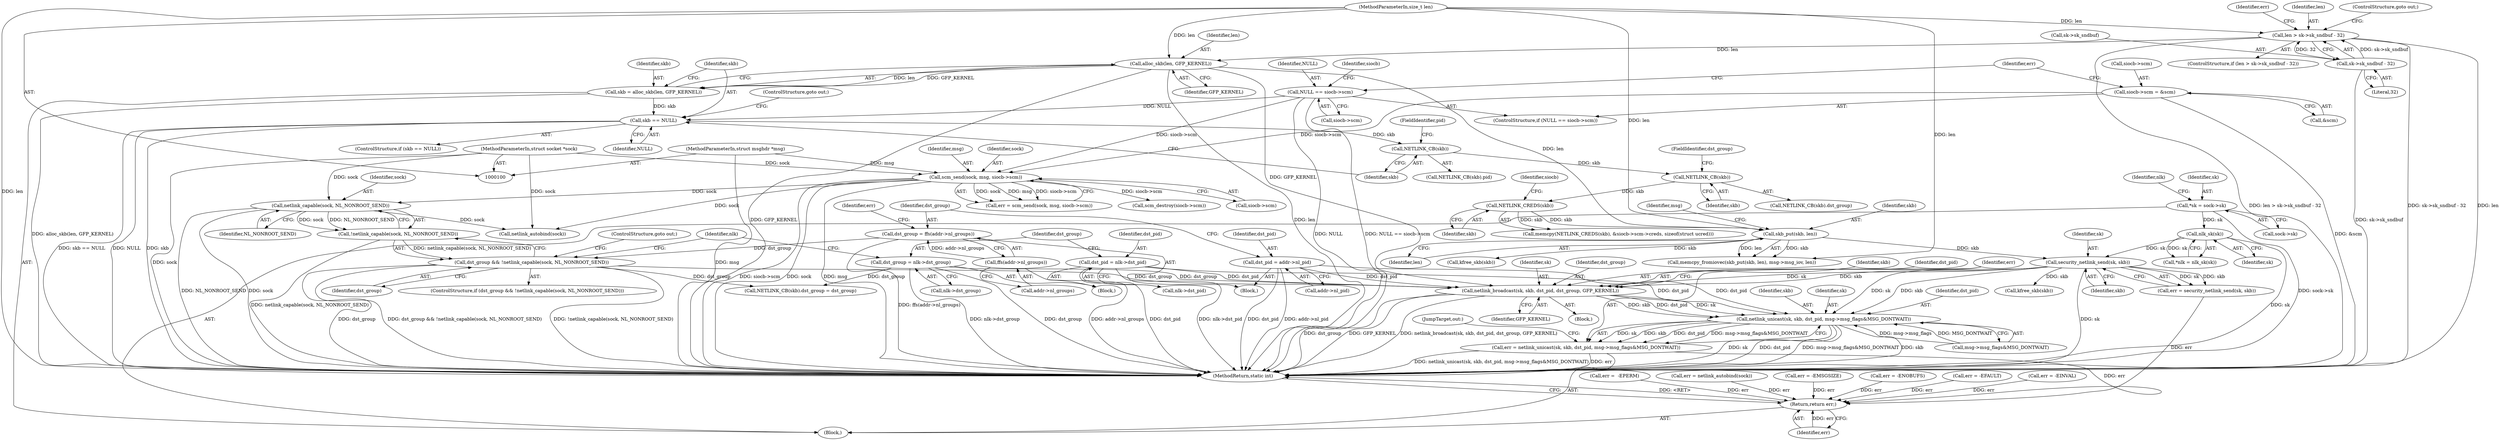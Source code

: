 digraph "0_linux_e0e3cea46d31d23dc40df0a49a7a2c04fe8edfea@pointer" {
"1000320" [label="(Call,netlink_broadcast(sk, skb, dst_pid, dst_group, GFP_KERNEL))"];
"1000303" [label="(Call,security_netlink_send(sk, skb))"];
"1000120" [label="(Call,nlk_sk(sk))"];
"1000112" [label="(Call,*sk = sock->sk)"];
"1000290" [label="(Call,skb_put(skb, len))"];
"1000274" [label="(Call,NETLINK_CREDS(skb))"];
"1000269" [label="(Call,NETLINK_CB(skb))"];
"1000261" [label="(Call,NETLINK_CB(skb))"];
"1000255" [label="(Call,skb == NULL)"];
"1000249" [label="(Call,skb = alloc_skb(len, GFP_KERNEL))"];
"1000251" [label="(Call,alloc_skb(len, GFP_KERNEL))"];
"1000237" [label="(Call,len > sk->sk_sndbuf - 32)"];
"1000104" [label="(MethodParameterIn,size_t len)"];
"1000239" [label="(Call,sk->sk_sndbuf - 32)"];
"1000143" [label="(Call,NULL == siocb->scm)"];
"1000184" [label="(Call,dst_pid = addr->nl_pid)"];
"1000209" [label="(Call,dst_pid = nlk->dst_pid)"];
"1000200" [label="(Call,dst_group && !netlink_capable(sock, NL_NONROOT_SEND))"];
"1000189" [label="(Call,dst_group = ffs(addr->nl_groups))"];
"1000191" [label="(Call,ffs(addr->nl_groups))"];
"1000202" [label="(Call,!netlink_capable(sock, NL_NONROOT_SEND))"];
"1000203" [label="(Call,netlink_capable(sock, NL_NONROOT_SEND))"];
"1000156" [label="(Call,scm_send(sock, msg, siocb->scm))"];
"1000102" [label="(MethodParameterIn,struct socket *sock)"];
"1000103" [label="(MethodParameterIn,struct msghdr *msg)"];
"1000148" [label="(Call,siocb->scm = &scm)"];
"1000214" [label="(Call,dst_group = nlk->dst_group)"];
"1000328" [label="(Call,netlink_unicast(sk, skb, dst_pid, msg->msg_flags&MSG_DONTWAIT))"];
"1000326" [label="(Call,err = netlink_unicast(sk, skb, dst_pid, msg->msg_flags&MSG_DONTWAIT))"];
"1000342" [label="(Return,return err;)"];
"1000195" [label="(Call,err =  -EPERM)"];
"1000204" [label="(Identifier,sock)"];
"1000104" [label="(MethodParameterIn,size_t len)"];
"1000225" [label="(Call,err = netlink_autobind(sock))"];
"1000172" [label="(Block,)"];
"1000113" [label="(Identifier,sk)"];
"1000270" [label="(Identifier,skb)"];
"1000105" [label="(Block,)"];
"1000268" [label="(Call,NETLINK_CB(skb).dst_group)"];
"1000251" [label="(Call,alloc_skb(len, GFP_KERNEL))"];
"1000103" [label="(MethodParameterIn,struct msghdr *msg)"];
"1000196" [label="(Identifier,err)"];
"1000314" [label="(Block,)"];
"1000271" [label="(FieldIdentifier,dst_group)"];
"1000215" [label="(Identifier,dst_group)"];
"1000263" [label="(FieldIdentifier,pid)"];
"1000260" [label="(Call,NETLINK_CB(skb).pid)"];
"1000150" [label="(Identifier,siocb)"];
"1000253" [label="(Identifier,GFP_KERNEL)"];
"1000321" [label="(Identifier,sk)"];
"1000262" [label="(Identifier,skb)"];
"1000256" [label="(Identifier,skb)"];
"1000275" [label="(Identifier,skb)"];
"1000154" [label="(Call,err = scm_send(sock, msg, siocb->scm))"];
"1000320" [label="(Call,netlink_broadcast(sk, skb, dst_pid, dst_group, GFP_KERNEL))"];
"1000152" [label="(Call,&scm)"];
"1000246" [label="(Identifier,err)"];
"1000243" [label="(Literal,32)"];
"1000240" [label="(Call,sk->sk_sndbuf)"];
"1000309" [label="(Call,kfree_skb(skb))"];
"1000331" [label="(Identifier,dst_pid)"];
"1000222" [label="(Identifier,nlk)"];
"1000279" [label="(Identifier,siocb)"];
"1000289" [label="(Call,memcpy_fromiovec(skb_put(skb, len), msg->msg_iov, len))"];
"1000121" [label="(Identifier,sk)"];
"1000342" [label="(Return,return err;)"];
"1000216" [label="(Call,nlk->dst_group)"];
"1000148" [label="(Call,siocb->scm = &scm)"];
"1000239" [label="(Call,sk->sk_sndbuf - 32)"];
"1000326" [label="(Call,err = netlink_unicast(sk, skb, dst_pid, msg->msg_flags&MSG_DONTWAIT))"];
"1000145" [label="(Call,siocb->scm)"];
"1000304" [label="(Identifier,sk)"];
"1000156" [label="(Call,scm_send(sock, msg, siocb->scm))"];
"1000269" [label="(Call,NETLINK_CB(skb))"];
"1000273" [label="(Call,memcpy(NETLINK_CREDS(skb), &siocb->scm->creds, sizeof(struct ucred)))"];
"1000227" [label="(Call,netlink_autobind(sock))"];
"1000149" [label="(Call,siocb->scm)"];
"1000267" [label="(Call,NETLINK_CB(skb).dst_group = dst_group)"];
"1000338" [label="(Call,scm_destroy(siocb->scm))"];
"1000155" [label="(Identifier,err)"];
"1000250" [label="(Identifier,skb)"];
"1000203" [label="(Call,netlink_capable(sock, NL_NONROOT_SEND))"];
"1000328" [label="(Call,netlink_unicast(sk, skb, dst_pid, msg->msg_flags&MSG_DONTWAIT))"];
"1000191" [label="(Call,ffs(addr->nl_groups))"];
"1000327" [label="(Identifier,err)"];
"1000192" [label="(Call,addr->nl_groups)"];
"1000332" [label="(Call,msg->msg_flags&MSG_DONTWAIT)"];
"1000206" [label="(ControlStructure,goto out;)"];
"1000236" [label="(ControlStructure,if (len > sk->sk_sndbuf - 32))"];
"1000343" [label="(Identifier,err)"];
"1000294" [label="(Identifier,msg)"];
"1000158" [label="(Identifier,msg)"];
"1000305" [label="(Identifier,skb)"];
"1000292" [label="(Identifier,len)"];
"1000232" [label="(Call,err = -EMSGSIZE)"];
"1000112" [label="(Call,*sk = sock->sk)"];
"1000274" [label="(Call,NETLINK_CREDS(skb))"];
"1000245" [label="(Call,err = -ENOBUFS)"];
"1000324" [label="(Identifier,dst_group)"];
"1000325" [label="(Identifier,GFP_KERNEL)"];
"1000238" [label="(Identifier,len)"];
"1000118" [label="(Call,*nlk = nlk_sk(sk))"];
"1000209" [label="(Call,dst_pid = nlk->dst_pid)"];
"1000200" [label="(Call,dst_group && !netlink_capable(sock, NL_NONROOT_SEND))"];
"1000261" [label="(Call,NETLINK_CB(skb))"];
"1000214" [label="(Call,dst_group = nlk->dst_group)"];
"1000249" [label="(Call,skb = alloc_skb(len, GFP_KERNEL))"];
"1000144" [label="(Identifier,NULL)"];
"1000119" [label="(Identifier,nlk)"];
"1000184" [label="(Call,dst_pid = addr->nl_pid)"];
"1000120" [label="(Call,nlk_sk(sk))"];
"1000244" [label="(ControlStructure,goto out;)"];
"1000143" [label="(Call,NULL == siocb->scm)"];
"1000186" [label="(Call,addr->nl_pid)"];
"1000190" [label="(Identifier,dst_group)"];
"1000258" [label="(ControlStructure,goto out;)"];
"1000301" [label="(Call,err = security_netlink_send(sk, skb))"];
"1000208" [label="(Block,)"];
"1000322" [label="(Identifier,skb)"];
"1000185" [label="(Identifier,dst_pid)"];
"1000330" [label="(Identifier,skb)"];
"1000157" [label="(Identifier,sock)"];
"1000211" [label="(Call,nlk->dst_pid)"];
"1000329" [label="(Identifier,sk)"];
"1000290" [label="(Call,skb_put(skb, len))"];
"1000114" [label="(Call,sock->sk)"];
"1000255" [label="(Call,skb == NULL)"];
"1000201" [label="(Identifier,dst_group)"];
"1000291" [label="(Identifier,skb)"];
"1000298" [label="(Call,kfree_skb(skb))"];
"1000303" [label="(Call,security_netlink_send(sk, skb))"];
"1000202" [label="(Call,!netlink_capable(sock, NL_NONROOT_SEND))"];
"1000199" [label="(ControlStructure,if (dst_group && !netlink_capable(sock, NL_NONROOT_SEND)))"];
"1000205" [label="(Identifier,NL_NONROOT_SEND)"];
"1000323" [label="(Identifier,dst_pid)"];
"1000284" [label="(Call,err = -EFAULT)"];
"1000102" [label="(MethodParameterIn,struct socket *sock)"];
"1000337" [label="(JumpTarget,out:)"];
"1000210" [label="(Identifier,dst_pid)"];
"1000237" [label="(Call,len > sk->sk_sndbuf - 32)"];
"1000142" [label="(ControlStructure,if (NULL == siocb->scm))"];
"1000159" [label="(Call,siocb->scm)"];
"1000344" [label="(MethodReturn,static int)"];
"1000252" [label="(Identifier,len)"];
"1000254" [label="(ControlStructure,if (skb == NULL))"];
"1000257" [label="(Identifier,NULL)"];
"1000189" [label="(Call,dst_group = ffs(addr->nl_groups))"];
"1000173" [label="(Call,err = -EINVAL)"];
"1000320" -> "1000314"  [label="AST: "];
"1000320" -> "1000325"  [label="CFG: "];
"1000321" -> "1000320"  [label="AST: "];
"1000322" -> "1000320"  [label="AST: "];
"1000323" -> "1000320"  [label="AST: "];
"1000324" -> "1000320"  [label="AST: "];
"1000325" -> "1000320"  [label="AST: "];
"1000327" -> "1000320"  [label="CFG: "];
"1000320" -> "1000344"  [label="DDG: dst_group"];
"1000320" -> "1000344"  [label="DDG: GFP_KERNEL"];
"1000320" -> "1000344"  [label="DDG: netlink_broadcast(sk, skb, dst_pid, dst_group, GFP_KERNEL)"];
"1000303" -> "1000320"  [label="DDG: sk"];
"1000303" -> "1000320"  [label="DDG: skb"];
"1000184" -> "1000320"  [label="DDG: dst_pid"];
"1000209" -> "1000320"  [label="DDG: dst_pid"];
"1000200" -> "1000320"  [label="DDG: dst_group"];
"1000214" -> "1000320"  [label="DDG: dst_group"];
"1000251" -> "1000320"  [label="DDG: GFP_KERNEL"];
"1000320" -> "1000328"  [label="DDG: sk"];
"1000320" -> "1000328"  [label="DDG: skb"];
"1000320" -> "1000328"  [label="DDG: dst_pid"];
"1000303" -> "1000301"  [label="AST: "];
"1000303" -> "1000305"  [label="CFG: "];
"1000304" -> "1000303"  [label="AST: "];
"1000305" -> "1000303"  [label="AST: "];
"1000301" -> "1000303"  [label="CFG: "];
"1000303" -> "1000344"  [label="DDG: sk"];
"1000303" -> "1000301"  [label="DDG: sk"];
"1000303" -> "1000301"  [label="DDG: skb"];
"1000120" -> "1000303"  [label="DDG: sk"];
"1000290" -> "1000303"  [label="DDG: skb"];
"1000303" -> "1000309"  [label="DDG: skb"];
"1000303" -> "1000328"  [label="DDG: sk"];
"1000303" -> "1000328"  [label="DDG: skb"];
"1000120" -> "1000118"  [label="AST: "];
"1000120" -> "1000121"  [label="CFG: "];
"1000121" -> "1000120"  [label="AST: "];
"1000118" -> "1000120"  [label="CFG: "];
"1000120" -> "1000344"  [label="DDG: sk"];
"1000120" -> "1000118"  [label="DDG: sk"];
"1000112" -> "1000120"  [label="DDG: sk"];
"1000112" -> "1000105"  [label="AST: "];
"1000112" -> "1000114"  [label="CFG: "];
"1000113" -> "1000112"  [label="AST: "];
"1000114" -> "1000112"  [label="AST: "];
"1000119" -> "1000112"  [label="CFG: "];
"1000112" -> "1000344"  [label="DDG: sock->sk"];
"1000290" -> "1000289"  [label="AST: "];
"1000290" -> "1000292"  [label="CFG: "];
"1000291" -> "1000290"  [label="AST: "];
"1000292" -> "1000290"  [label="AST: "];
"1000294" -> "1000290"  [label="CFG: "];
"1000290" -> "1000289"  [label="DDG: skb"];
"1000290" -> "1000289"  [label="DDG: len"];
"1000274" -> "1000290"  [label="DDG: skb"];
"1000251" -> "1000290"  [label="DDG: len"];
"1000104" -> "1000290"  [label="DDG: len"];
"1000290" -> "1000298"  [label="DDG: skb"];
"1000274" -> "1000273"  [label="AST: "];
"1000274" -> "1000275"  [label="CFG: "];
"1000275" -> "1000274"  [label="AST: "];
"1000279" -> "1000274"  [label="CFG: "];
"1000274" -> "1000273"  [label="DDG: skb"];
"1000269" -> "1000274"  [label="DDG: skb"];
"1000269" -> "1000268"  [label="AST: "];
"1000269" -> "1000270"  [label="CFG: "];
"1000270" -> "1000269"  [label="AST: "];
"1000271" -> "1000269"  [label="CFG: "];
"1000261" -> "1000269"  [label="DDG: skb"];
"1000261" -> "1000260"  [label="AST: "];
"1000261" -> "1000262"  [label="CFG: "];
"1000262" -> "1000261"  [label="AST: "];
"1000263" -> "1000261"  [label="CFG: "];
"1000255" -> "1000261"  [label="DDG: skb"];
"1000255" -> "1000254"  [label="AST: "];
"1000255" -> "1000257"  [label="CFG: "];
"1000256" -> "1000255"  [label="AST: "];
"1000257" -> "1000255"  [label="AST: "];
"1000258" -> "1000255"  [label="CFG: "];
"1000262" -> "1000255"  [label="CFG: "];
"1000255" -> "1000344"  [label="DDG: skb == NULL"];
"1000255" -> "1000344"  [label="DDG: NULL"];
"1000255" -> "1000344"  [label="DDG: skb"];
"1000249" -> "1000255"  [label="DDG: skb"];
"1000143" -> "1000255"  [label="DDG: NULL"];
"1000249" -> "1000105"  [label="AST: "];
"1000249" -> "1000251"  [label="CFG: "];
"1000250" -> "1000249"  [label="AST: "];
"1000251" -> "1000249"  [label="AST: "];
"1000256" -> "1000249"  [label="CFG: "];
"1000249" -> "1000344"  [label="DDG: alloc_skb(len, GFP_KERNEL)"];
"1000251" -> "1000249"  [label="DDG: len"];
"1000251" -> "1000249"  [label="DDG: GFP_KERNEL"];
"1000251" -> "1000253"  [label="CFG: "];
"1000252" -> "1000251"  [label="AST: "];
"1000253" -> "1000251"  [label="AST: "];
"1000251" -> "1000344"  [label="DDG: GFP_KERNEL"];
"1000251" -> "1000344"  [label="DDG: len"];
"1000237" -> "1000251"  [label="DDG: len"];
"1000104" -> "1000251"  [label="DDG: len"];
"1000237" -> "1000236"  [label="AST: "];
"1000237" -> "1000239"  [label="CFG: "];
"1000238" -> "1000237"  [label="AST: "];
"1000239" -> "1000237"  [label="AST: "];
"1000244" -> "1000237"  [label="CFG: "];
"1000246" -> "1000237"  [label="CFG: "];
"1000237" -> "1000344"  [label="DDG: len > sk->sk_sndbuf - 32"];
"1000237" -> "1000344"  [label="DDG: sk->sk_sndbuf - 32"];
"1000237" -> "1000344"  [label="DDG: len"];
"1000104" -> "1000237"  [label="DDG: len"];
"1000239" -> "1000237"  [label="DDG: sk->sk_sndbuf"];
"1000239" -> "1000237"  [label="DDG: 32"];
"1000104" -> "1000100"  [label="AST: "];
"1000104" -> "1000344"  [label="DDG: len"];
"1000104" -> "1000289"  [label="DDG: len"];
"1000239" -> "1000243"  [label="CFG: "];
"1000240" -> "1000239"  [label="AST: "];
"1000243" -> "1000239"  [label="AST: "];
"1000239" -> "1000344"  [label="DDG: sk->sk_sndbuf"];
"1000143" -> "1000142"  [label="AST: "];
"1000143" -> "1000145"  [label="CFG: "];
"1000144" -> "1000143"  [label="AST: "];
"1000145" -> "1000143"  [label="AST: "];
"1000150" -> "1000143"  [label="CFG: "];
"1000155" -> "1000143"  [label="CFG: "];
"1000143" -> "1000344"  [label="DDG: NULL"];
"1000143" -> "1000344"  [label="DDG: NULL == siocb->scm"];
"1000143" -> "1000156"  [label="DDG: siocb->scm"];
"1000184" -> "1000172"  [label="AST: "];
"1000184" -> "1000186"  [label="CFG: "];
"1000185" -> "1000184"  [label="AST: "];
"1000186" -> "1000184"  [label="AST: "];
"1000190" -> "1000184"  [label="CFG: "];
"1000184" -> "1000344"  [label="DDG: dst_pid"];
"1000184" -> "1000344"  [label="DDG: addr->nl_pid"];
"1000184" -> "1000328"  [label="DDG: dst_pid"];
"1000209" -> "1000208"  [label="AST: "];
"1000209" -> "1000211"  [label="CFG: "];
"1000210" -> "1000209"  [label="AST: "];
"1000211" -> "1000209"  [label="AST: "];
"1000215" -> "1000209"  [label="CFG: "];
"1000209" -> "1000344"  [label="DDG: dst_pid"];
"1000209" -> "1000344"  [label="DDG: nlk->dst_pid"];
"1000209" -> "1000328"  [label="DDG: dst_pid"];
"1000200" -> "1000199"  [label="AST: "];
"1000200" -> "1000201"  [label="CFG: "];
"1000200" -> "1000202"  [label="CFG: "];
"1000201" -> "1000200"  [label="AST: "];
"1000202" -> "1000200"  [label="AST: "];
"1000206" -> "1000200"  [label="CFG: "];
"1000222" -> "1000200"  [label="CFG: "];
"1000200" -> "1000344"  [label="DDG: dst_group"];
"1000200" -> "1000344"  [label="DDG: dst_group && !netlink_capable(sock, NL_NONROOT_SEND)"];
"1000200" -> "1000344"  [label="DDG: !netlink_capable(sock, NL_NONROOT_SEND)"];
"1000189" -> "1000200"  [label="DDG: dst_group"];
"1000202" -> "1000200"  [label="DDG: netlink_capable(sock, NL_NONROOT_SEND)"];
"1000200" -> "1000267"  [label="DDG: dst_group"];
"1000189" -> "1000172"  [label="AST: "];
"1000189" -> "1000191"  [label="CFG: "];
"1000190" -> "1000189"  [label="AST: "];
"1000191" -> "1000189"  [label="AST: "];
"1000196" -> "1000189"  [label="CFG: "];
"1000189" -> "1000344"  [label="DDG: ffs(addr->nl_groups)"];
"1000191" -> "1000189"  [label="DDG: addr->nl_groups"];
"1000191" -> "1000192"  [label="CFG: "];
"1000192" -> "1000191"  [label="AST: "];
"1000191" -> "1000344"  [label="DDG: addr->nl_groups"];
"1000202" -> "1000203"  [label="CFG: "];
"1000203" -> "1000202"  [label="AST: "];
"1000202" -> "1000344"  [label="DDG: netlink_capable(sock, NL_NONROOT_SEND)"];
"1000203" -> "1000202"  [label="DDG: sock"];
"1000203" -> "1000202"  [label="DDG: NL_NONROOT_SEND"];
"1000203" -> "1000205"  [label="CFG: "];
"1000204" -> "1000203"  [label="AST: "];
"1000205" -> "1000203"  [label="AST: "];
"1000203" -> "1000344"  [label="DDG: NL_NONROOT_SEND"];
"1000203" -> "1000344"  [label="DDG: sock"];
"1000156" -> "1000203"  [label="DDG: sock"];
"1000102" -> "1000203"  [label="DDG: sock"];
"1000203" -> "1000227"  [label="DDG: sock"];
"1000156" -> "1000154"  [label="AST: "];
"1000156" -> "1000159"  [label="CFG: "];
"1000157" -> "1000156"  [label="AST: "];
"1000158" -> "1000156"  [label="AST: "];
"1000159" -> "1000156"  [label="AST: "];
"1000154" -> "1000156"  [label="CFG: "];
"1000156" -> "1000344"  [label="DDG: siocb->scm"];
"1000156" -> "1000344"  [label="DDG: sock"];
"1000156" -> "1000344"  [label="DDG: msg"];
"1000156" -> "1000154"  [label="DDG: sock"];
"1000156" -> "1000154"  [label="DDG: msg"];
"1000156" -> "1000154"  [label="DDG: siocb->scm"];
"1000102" -> "1000156"  [label="DDG: sock"];
"1000103" -> "1000156"  [label="DDG: msg"];
"1000148" -> "1000156"  [label="DDG: siocb->scm"];
"1000156" -> "1000227"  [label="DDG: sock"];
"1000156" -> "1000338"  [label="DDG: siocb->scm"];
"1000102" -> "1000100"  [label="AST: "];
"1000102" -> "1000344"  [label="DDG: sock"];
"1000102" -> "1000227"  [label="DDG: sock"];
"1000103" -> "1000100"  [label="AST: "];
"1000103" -> "1000344"  [label="DDG: msg"];
"1000148" -> "1000142"  [label="AST: "];
"1000148" -> "1000152"  [label="CFG: "];
"1000149" -> "1000148"  [label="AST: "];
"1000152" -> "1000148"  [label="AST: "];
"1000155" -> "1000148"  [label="CFG: "];
"1000148" -> "1000344"  [label="DDG: &scm"];
"1000214" -> "1000208"  [label="AST: "];
"1000214" -> "1000216"  [label="CFG: "];
"1000215" -> "1000214"  [label="AST: "];
"1000216" -> "1000214"  [label="AST: "];
"1000222" -> "1000214"  [label="CFG: "];
"1000214" -> "1000344"  [label="DDG: nlk->dst_group"];
"1000214" -> "1000344"  [label="DDG: dst_group"];
"1000214" -> "1000267"  [label="DDG: dst_group"];
"1000328" -> "1000326"  [label="AST: "];
"1000328" -> "1000332"  [label="CFG: "];
"1000329" -> "1000328"  [label="AST: "];
"1000330" -> "1000328"  [label="AST: "];
"1000331" -> "1000328"  [label="AST: "];
"1000332" -> "1000328"  [label="AST: "];
"1000326" -> "1000328"  [label="CFG: "];
"1000328" -> "1000344"  [label="DDG: sk"];
"1000328" -> "1000344"  [label="DDG: dst_pid"];
"1000328" -> "1000344"  [label="DDG: msg->msg_flags&MSG_DONTWAIT"];
"1000328" -> "1000344"  [label="DDG: skb"];
"1000328" -> "1000326"  [label="DDG: sk"];
"1000328" -> "1000326"  [label="DDG: skb"];
"1000328" -> "1000326"  [label="DDG: dst_pid"];
"1000328" -> "1000326"  [label="DDG: msg->msg_flags&MSG_DONTWAIT"];
"1000332" -> "1000328"  [label="DDG: msg->msg_flags"];
"1000332" -> "1000328"  [label="DDG: MSG_DONTWAIT"];
"1000326" -> "1000105"  [label="AST: "];
"1000327" -> "1000326"  [label="AST: "];
"1000337" -> "1000326"  [label="CFG: "];
"1000326" -> "1000344"  [label="DDG: netlink_unicast(sk, skb, dst_pid, msg->msg_flags&MSG_DONTWAIT)"];
"1000326" -> "1000344"  [label="DDG: err"];
"1000326" -> "1000342"  [label="DDG: err"];
"1000342" -> "1000105"  [label="AST: "];
"1000342" -> "1000343"  [label="CFG: "];
"1000343" -> "1000342"  [label="AST: "];
"1000344" -> "1000342"  [label="CFG: "];
"1000342" -> "1000344"  [label="DDG: <RET>"];
"1000343" -> "1000342"  [label="DDG: err"];
"1000284" -> "1000342"  [label="DDG: err"];
"1000232" -> "1000342"  [label="DDG: err"];
"1000225" -> "1000342"  [label="DDG: err"];
"1000301" -> "1000342"  [label="DDG: err"];
"1000173" -> "1000342"  [label="DDG: err"];
"1000195" -> "1000342"  [label="DDG: err"];
"1000245" -> "1000342"  [label="DDG: err"];
}
